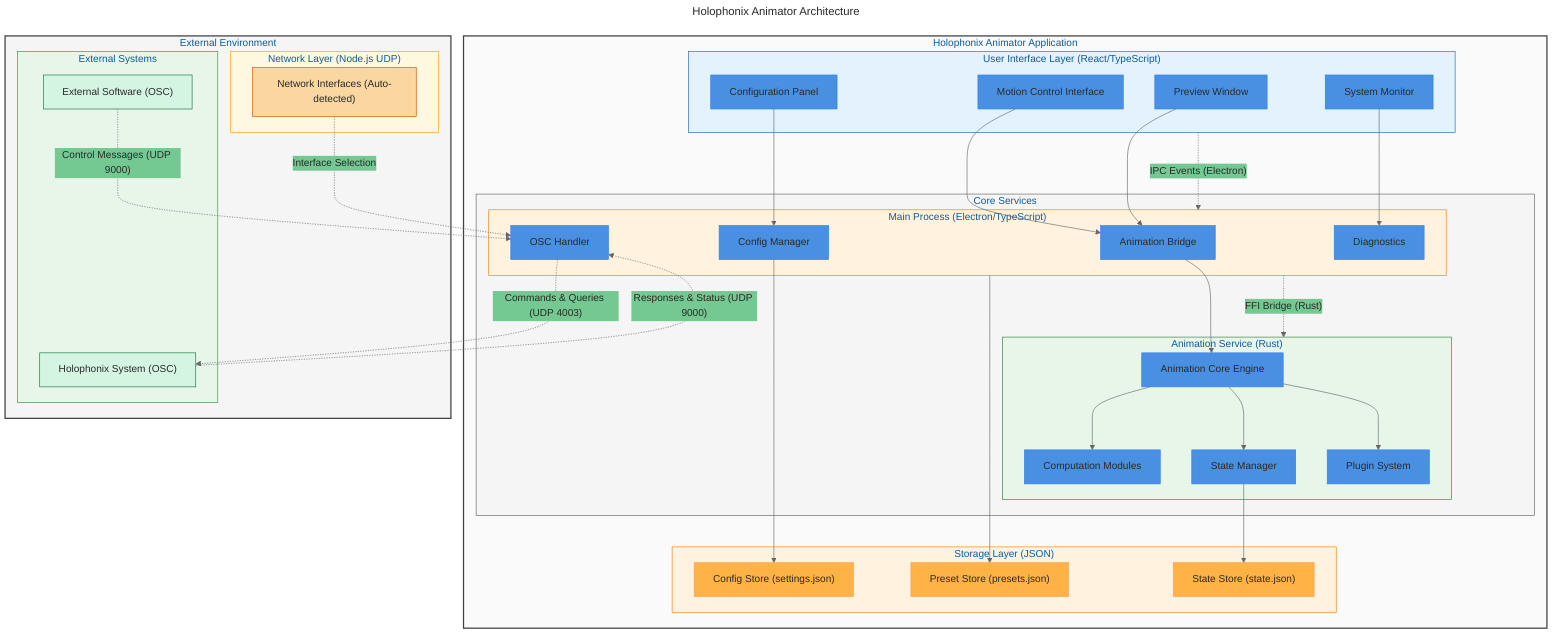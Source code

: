 ---
title: Holophonix Animator Architecture
---
%%{init: {
    'theme': 'base',
    'themeVariables': {
        'primaryColor': '#4a90e2',
        'primaryTextColor': '#2A2A2A',
        'primaryBorderColor': '#2F80ED',
        'lineColor': '#666666',
        'secondaryColor': '#73C991',
        'tertiaryColor': '#F4A261'
    }
}}%%
graph TB
    %% Application Context
    subgraph APP["Holophonix Animator Application"]
        direction TB
        
        %% UI Layer Components
        subgraph UI_Layer["User Interface Layer (React/TypeScript)"]
            UI_Motion["Motion Control Interface"]
            UI_Config["Configuration Panel"]
            UI_Preview["Preview Window"]
            UI_Monitor["System Monitor"]
            style UI_Layer fill:#e3f2fd,stroke:#1565c0
        end
        
        %% Core Components
        subgraph Core["Core Services"]
            direction TB
            
            %% Animation Service
            subgraph AS["Animation Service (Rust)"]
                AS_Core["Animation Core Engine"]
                AS_Compute["Computation Modules"]
                AS_State["State Manager"]
                AS_Plugin["Plugin System"]
                style AS fill:#e8f5e9,stroke:#2e7d32
            end
            
            %% Main Process
            subgraph MP["Main Process (Electron/TypeScript)"]
                MP_Bridge["Animation Bridge"]
                MP_Config["Config Manager"]
                MP_OSC["OSC Handler"]
                MP_Diag["Diagnostics"]
                style MP fill:#fff3e0,stroke:#f57c00
            end
            
            style Core fill:#f5f5f5,stroke:#616161
        end

        %% Storage Layer
        subgraph Storage["Storage Layer (JSON)"]
            Config_Store["Config Store (settings.json)"]
            Preset_Store["Preset Store (presets.json)"]
            State_Store["State Store (state.json)"]
            style Config_Store fill:#FFB347,stroke:#F4A261
            style Preset_Store fill:#FFB347,stroke:#F4A261
            style State_Store fill:#FFB347,stroke:#F4A261
            style Storage fill:#fff3e0,stroke:#f57c00
        end
        
        style APP fill:#fafafa,stroke:#424242,stroke-width:2px
    end

    %% External Context
    subgraph EXT["External Environment"]
        direction TB
        
        %% Network Layer
        subgraph NET["Network Layer (Node.js UDP)"]
            NI["Network Interfaces (Auto-detected)"]
            style NI fill:#fad7a0,stroke:#d35400
            style NET fill:#fff8e1,stroke:#ffa000
        end
        
        %% External Systems
        subgraph Systems["External Systems"]
            HS["Holophonix System (OSC)"]
            ES["External Software (OSC)"]
            style HS fill:#d5f5e3,stroke:#196f3d
            style ES fill:#d5f5e3,stroke:#196f3d
            style Systems fill:#e8f5e9,stroke:#388e3c
        end
        
        style EXT fill:#f5f5f5,stroke:#424242,stroke-width:2px
    end

    %% Process Communication
    UI_Layer -.-> |"IPC Events (Electron)"| MP
    MP -.-> |"FFI Bridge (Rust)"| AS
    
    %% Connections within Application
    UI_Motion --> MP_Bridge
    UI_Config --> MP_Config
    UI_Preview --> MP_Bridge
    UI_Monitor --> MP_Diag
    MP_Bridge --> AS_Core
    AS_Core --> AS_Compute
    AS_Core --> AS_State
    AS_Core --> AS_Plugin
    
    %% Storage Connections
    MP_Config --> Config_Store
    AS_State --> State_Store
    MP --> Preset_Store

    %% Connections crossing boundaries
    NI -.-> |"Interface Selection"| MP_OSC
    MP_OSC -.-> |"Commands & Queries (UDP 4003)"| HS
    HS -.-> |"Responses & Status (UDP 9000)"| MP_OSC
    ES -.-> |"Control Messages (UDP 9000)"| MP_OSC
%% Framework Notes
%% - UI: React + TypeScript for responsive interface
%% - Main Process: Electron + TypeScript for desktop integration
%% - Animation Service: Rust for high-performance computation
%% - Network: Node.js UDP for OSC communication
%% - Storage: JSON files for persistent state
%% - IPC: Electron IPC for UI-Main communication
%% - Bridge: Rust FFI for Main-Animation communication